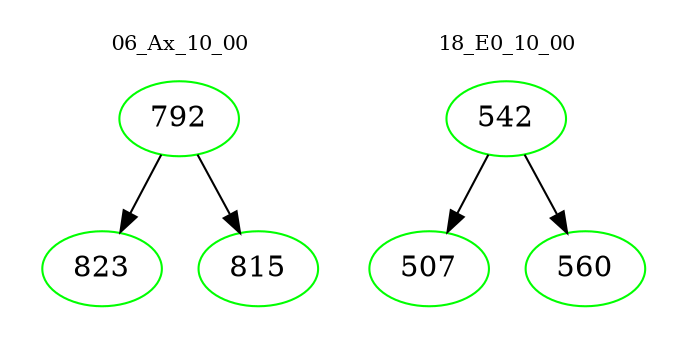 digraph{
subgraph cluster_0 {
color = white
label = "06_Ax_10_00";
fontsize=10;
T0_792 [label="792", color="green"]
T0_792 -> T0_823 [color="black"]
T0_823 [label="823", color="green"]
T0_792 -> T0_815 [color="black"]
T0_815 [label="815", color="green"]
}
subgraph cluster_1 {
color = white
label = "18_E0_10_00";
fontsize=10;
T1_542 [label="542", color="green"]
T1_542 -> T1_507 [color="black"]
T1_507 [label="507", color="green"]
T1_542 -> T1_560 [color="black"]
T1_560 [label="560", color="green"]
}
}
